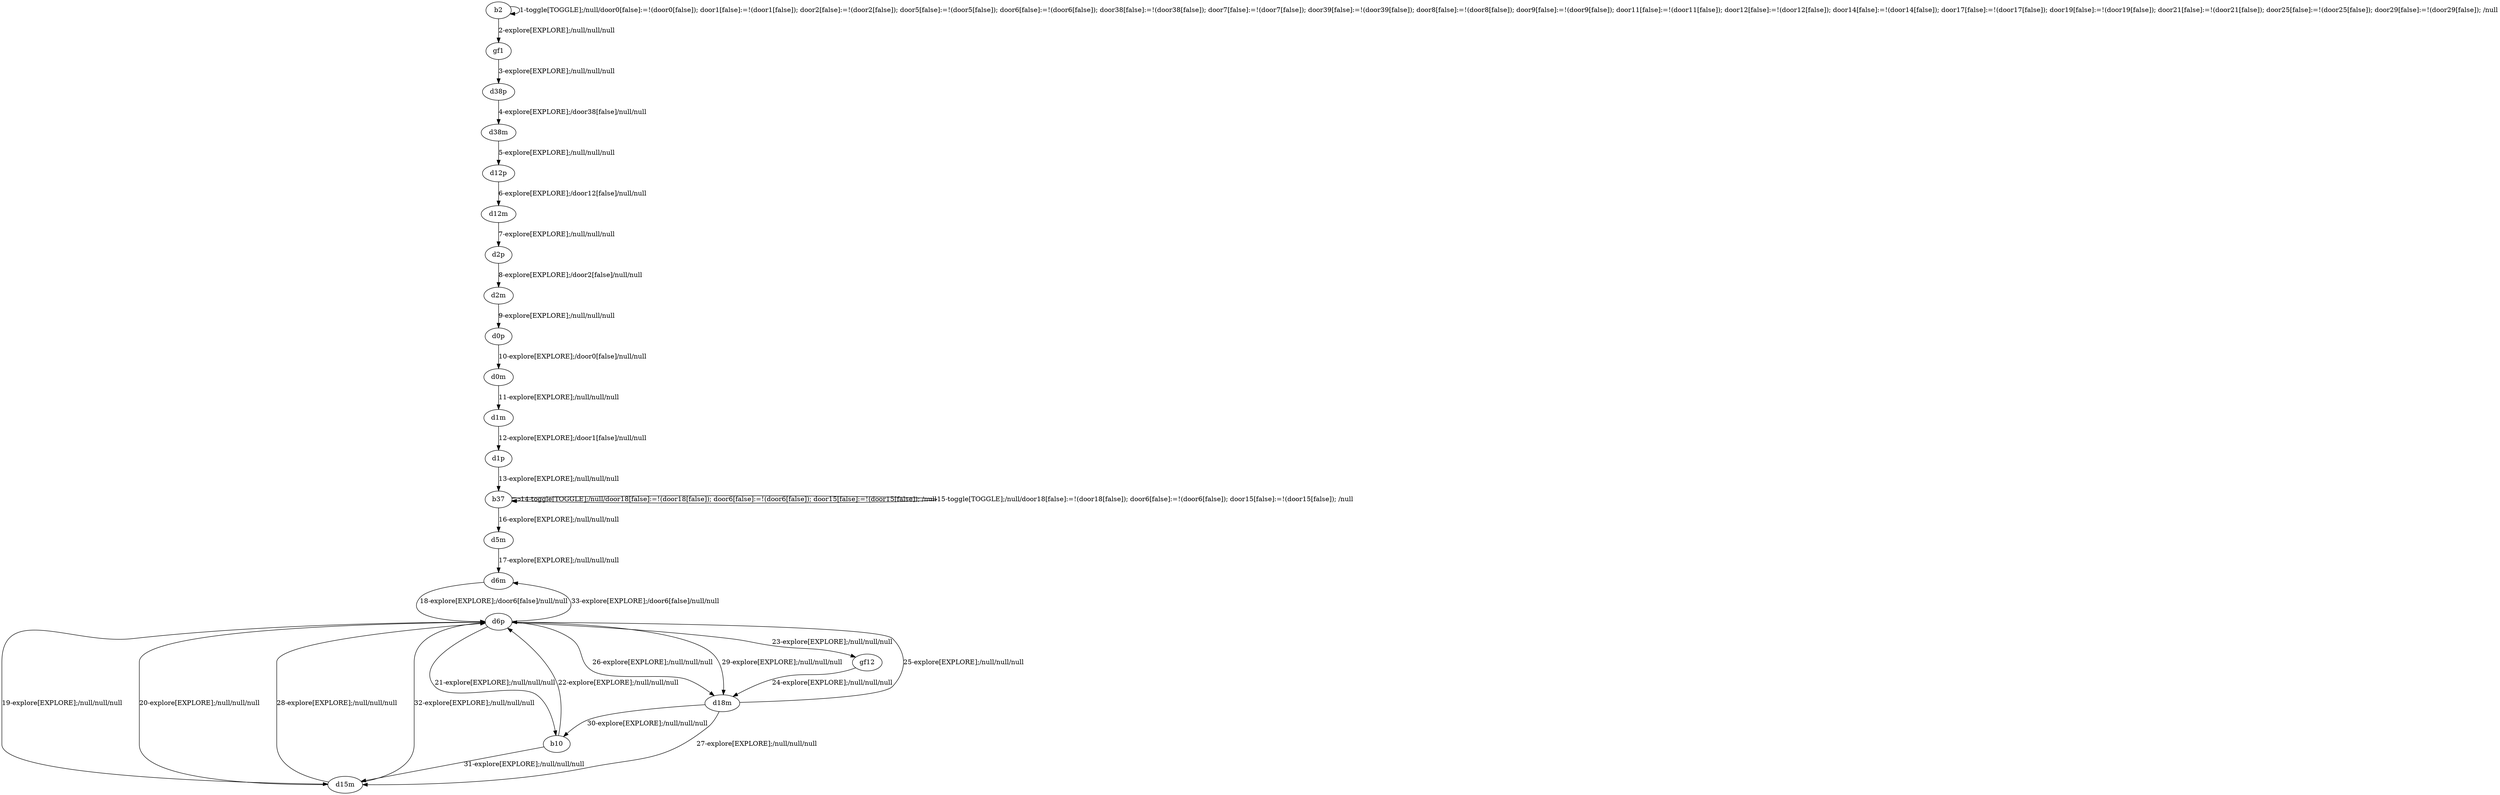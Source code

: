 # Total number of goals covered by this test: 1
# d6p --> d6m

digraph g {
"b2" -> "b2" [label = "1-toggle[TOGGLE];/null/door0[false]:=!(door0[false]); door1[false]:=!(door1[false]); door2[false]:=!(door2[false]); door5[false]:=!(door5[false]); door6[false]:=!(door6[false]); door38[false]:=!(door38[false]); door7[false]:=!(door7[false]); door39[false]:=!(door39[false]); door8[false]:=!(door8[false]); door9[false]:=!(door9[false]); door11[false]:=!(door11[false]); door12[false]:=!(door12[false]); door14[false]:=!(door14[false]); door17[false]:=!(door17[false]); door19[false]:=!(door19[false]); door21[false]:=!(door21[false]); door25[false]:=!(door25[false]); door29[false]:=!(door29[false]); /null"];
"b2" -> "gf1" [label = "2-explore[EXPLORE];/null/null/null"];
"gf1" -> "d38p" [label = "3-explore[EXPLORE];/null/null/null"];
"d38p" -> "d38m" [label = "4-explore[EXPLORE];/door38[false]/null/null"];
"d38m" -> "d12p" [label = "5-explore[EXPLORE];/null/null/null"];
"d12p" -> "d12m" [label = "6-explore[EXPLORE];/door12[false]/null/null"];
"d12m" -> "d2p" [label = "7-explore[EXPLORE];/null/null/null"];
"d2p" -> "d2m" [label = "8-explore[EXPLORE];/door2[false]/null/null"];
"d2m" -> "d0p" [label = "9-explore[EXPLORE];/null/null/null"];
"d0p" -> "d0m" [label = "10-explore[EXPLORE];/door0[false]/null/null"];
"d0m" -> "d1m" [label = "11-explore[EXPLORE];/null/null/null"];
"d1m" -> "d1p" [label = "12-explore[EXPLORE];/door1[false]/null/null"];
"d1p" -> "b37" [label = "13-explore[EXPLORE];/null/null/null"];
"b37" -> "b37" [label = "14-toggle[TOGGLE];/null/door18[false]:=!(door18[false]); door6[false]:=!(door6[false]); door15[false]:=!(door15[false]); /null"];
"b37" -> "b37" [label = "15-toggle[TOGGLE];/null/door18[false]:=!(door18[false]); door6[false]:=!(door6[false]); door15[false]:=!(door15[false]); /null"];
"b37" -> "d5m" [label = "16-explore[EXPLORE];/null/null/null"];
"d5m" -> "d6m" [label = "17-explore[EXPLORE];/null/null/null"];
"d6m" -> "d6p" [label = "18-explore[EXPLORE];/door6[false]/null/null"];
"d6p" -> "d15m" [label = "19-explore[EXPLORE];/null/null/null"];
"d15m" -> "d6p" [label = "20-explore[EXPLORE];/null/null/null"];
"d6p" -> "b10" [label = "21-explore[EXPLORE];/null/null/null"];
"b10" -> "d6p" [label = "22-explore[EXPLORE];/null/null/null"];
"d6p" -> "gf12" [label = "23-explore[EXPLORE];/null/null/null"];
"gf12" -> "d18m" [label = "24-explore[EXPLORE];/null/null/null"];
"d18m" -> "d6p" [label = "25-explore[EXPLORE];/null/null/null"];
"d6p" -> "d18m" [label = "26-explore[EXPLORE];/null/null/null"];
"d18m" -> "d15m" [label = "27-explore[EXPLORE];/null/null/null"];
"d15m" -> "d6p" [label = "28-explore[EXPLORE];/null/null/null"];
"d6p" -> "d18m" [label = "29-explore[EXPLORE];/null/null/null"];
"d18m" -> "b10" [label = "30-explore[EXPLORE];/null/null/null"];
"b10" -> "d15m" [label = "31-explore[EXPLORE];/null/null/null"];
"d15m" -> "d6p" [label = "32-explore[EXPLORE];/null/null/null"];
"d6p" -> "d6m" [label = "33-explore[EXPLORE];/door6[false]/null/null"];
}